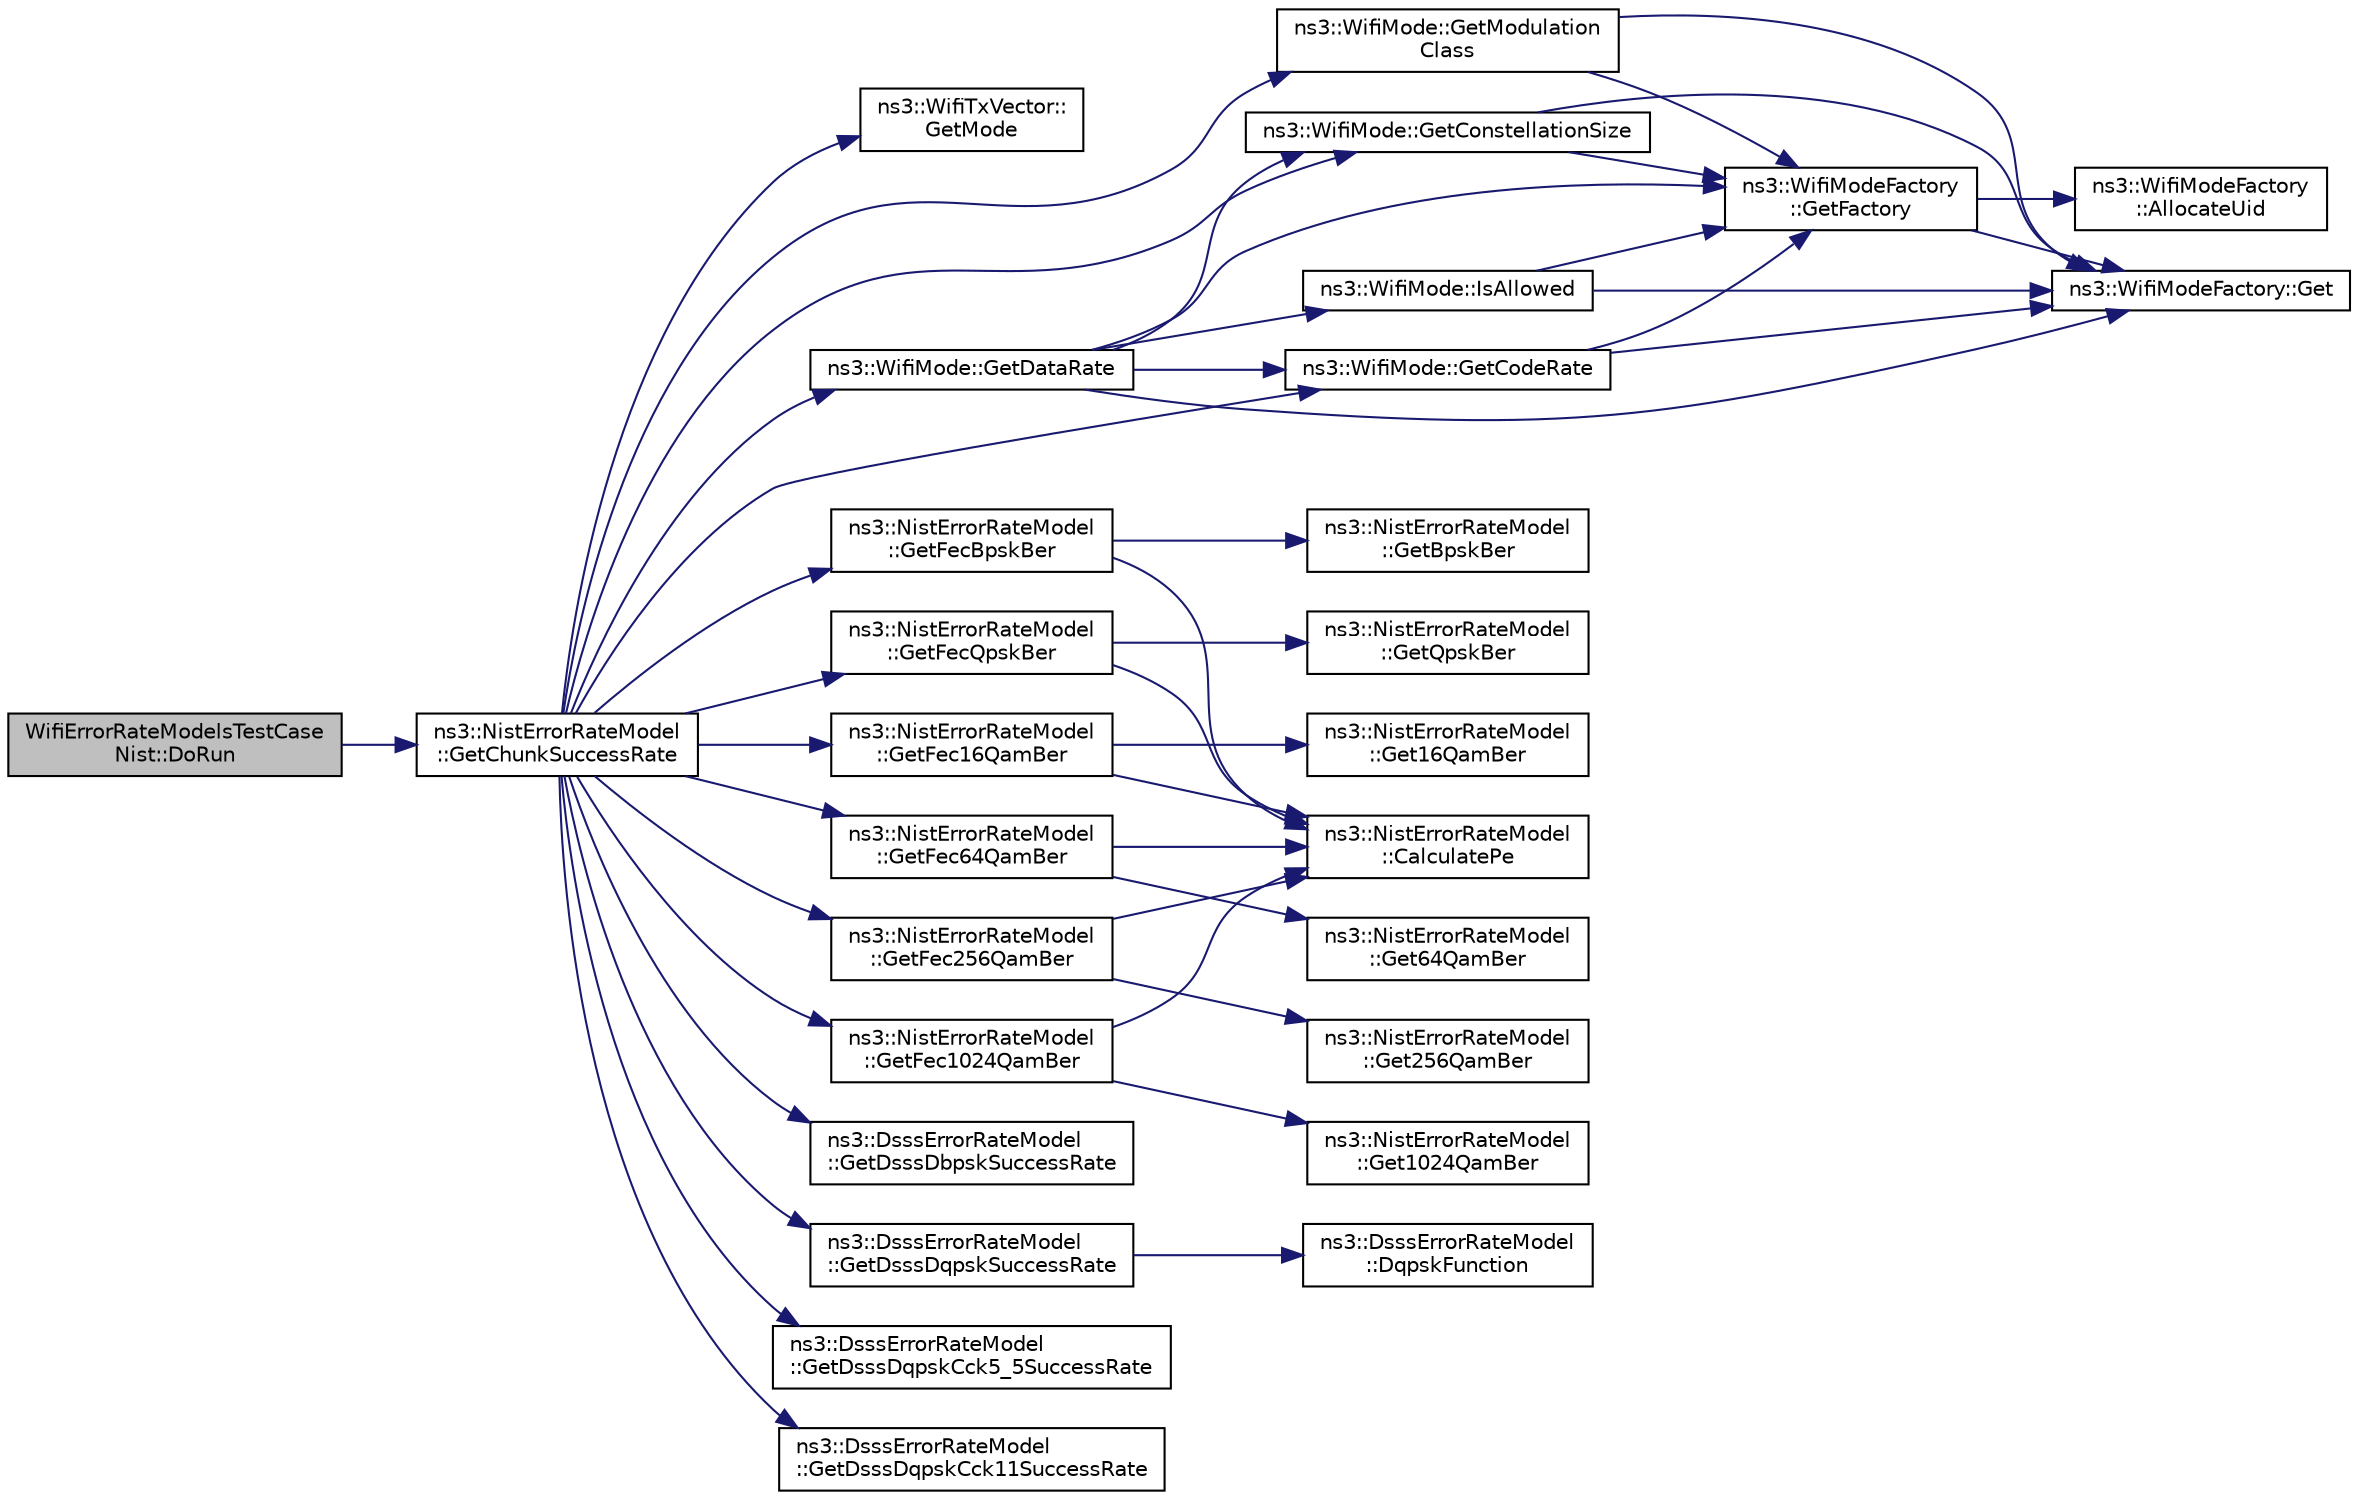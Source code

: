 digraph "WifiErrorRateModelsTestCaseNist::DoRun"
{
  edge [fontname="Helvetica",fontsize="10",labelfontname="Helvetica",labelfontsize="10"];
  node [fontname="Helvetica",fontsize="10",shape=record];
  rankdir="LR";
  Node1 [label="WifiErrorRateModelsTestCase\lNist::DoRun",height=0.2,width=0.4,color="black", fillcolor="grey75", style="filled", fontcolor="black"];
  Node1 -> Node2 [color="midnightblue",fontsize="10",style="solid"];
  Node2 [label="ns3::NistErrorRateModel\l::GetChunkSuccessRate",height=0.2,width=0.4,color="black", fillcolor="white", style="filled",URL="$da/d01/classns3_1_1NistErrorRateModel.html#a2316a2c287485d7cc81198c90b246bc0"];
  Node2 -> Node3 [color="midnightblue",fontsize="10",style="solid"];
  Node3 [label="ns3::WifiTxVector::\lGetMode",height=0.2,width=0.4,color="black", fillcolor="white", style="filled",URL="$d0/d58/classns3_1_1WifiTxVector.html#a497b1f11cad4b8b26251dfa07c9ad1d6"];
  Node2 -> Node4 [color="midnightblue",fontsize="10",style="solid"];
  Node4 [label="ns3::WifiMode::GetModulation\lClass",height=0.2,width=0.4,color="black", fillcolor="white", style="filled",URL="$d5/d56/classns3_1_1WifiMode.html#a7941cd2a0bc8d2ba68ba6a12c7e2c42a"];
  Node4 -> Node5 [color="midnightblue",fontsize="10",style="solid"];
  Node5 [label="ns3::WifiModeFactory\l::GetFactory",height=0.2,width=0.4,color="black", fillcolor="white", style="filled",URL="$d2/dcd/classns3_1_1WifiModeFactory.html#a9c6f695d733355dee8d74bd1709868fc"];
  Node5 -> Node6 [color="midnightblue",fontsize="10",style="solid"];
  Node6 [label="ns3::WifiModeFactory\l::AllocateUid",height=0.2,width=0.4,color="black", fillcolor="white", style="filled",URL="$d2/dcd/classns3_1_1WifiModeFactory.html#a89a9c38617bd3f7be4a8919ce9675996"];
  Node5 -> Node7 [color="midnightblue",fontsize="10",style="solid"];
  Node7 [label="ns3::WifiModeFactory::Get",height=0.2,width=0.4,color="black", fillcolor="white", style="filled",URL="$d2/dcd/classns3_1_1WifiModeFactory.html#a3086868810ff4347e31c63027726f544"];
  Node4 -> Node7 [color="midnightblue",fontsize="10",style="solid"];
  Node2 -> Node8 [color="midnightblue",fontsize="10",style="solid"];
  Node8 [label="ns3::WifiMode::GetConstellationSize",height=0.2,width=0.4,color="black", fillcolor="white", style="filled",URL="$d5/d56/classns3_1_1WifiMode.html#a28bbc436203fd3332da6cc61909af8f1"];
  Node8 -> Node5 [color="midnightblue",fontsize="10",style="solid"];
  Node8 -> Node7 [color="midnightblue",fontsize="10",style="solid"];
  Node2 -> Node9 [color="midnightblue",fontsize="10",style="solid"];
  Node9 [label="ns3::WifiMode::GetCodeRate",height=0.2,width=0.4,color="black", fillcolor="white", style="filled",URL="$d5/d56/classns3_1_1WifiMode.html#a41fcb1abd2aa488145f2f43ca9ba8e1d"];
  Node9 -> Node5 [color="midnightblue",fontsize="10",style="solid"];
  Node9 -> Node7 [color="midnightblue",fontsize="10",style="solid"];
  Node2 -> Node10 [color="midnightblue",fontsize="10",style="solid"];
  Node10 [label="ns3::NistErrorRateModel\l::GetFecBpskBer",height=0.2,width=0.4,color="black", fillcolor="white", style="filled",URL="$da/d01/classns3_1_1NistErrorRateModel.html#a556148c8f5751a3784e8f5c8d76cedfc"];
  Node10 -> Node11 [color="midnightblue",fontsize="10",style="solid"];
  Node11 [label="ns3::NistErrorRateModel\l::GetBpskBer",height=0.2,width=0.4,color="black", fillcolor="white", style="filled",URL="$da/d01/classns3_1_1NistErrorRateModel.html#a6a5bc0d428d735c1aec6ebaf6675bdfb"];
  Node10 -> Node12 [color="midnightblue",fontsize="10",style="solid"];
  Node12 [label="ns3::NistErrorRateModel\l::CalculatePe",height=0.2,width=0.4,color="black", fillcolor="white", style="filled",URL="$da/d01/classns3_1_1NistErrorRateModel.html#ad7f5de2eeb88e8e1289705d1fe610a13"];
  Node2 -> Node13 [color="midnightblue",fontsize="10",style="solid"];
  Node13 [label="ns3::NistErrorRateModel\l::GetFecQpskBer",height=0.2,width=0.4,color="black", fillcolor="white", style="filled",URL="$da/d01/classns3_1_1NistErrorRateModel.html#afbb3d9290227e060dffe73fb8bc959a9"];
  Node13 -> Node14 [color="midnightblue",fontsize="10",style="solid"];
  Node14 [label="ns3::NistErrorRateModel\l::GetQpskBer",height=0.2,width=0.4,color="black", fillcolor="white", style="filled",URL="$da/d01/classns3_1_1NistErrorRateModel.html#ae7c7e08da61267e108f92b33f05300cf"];
  Node13 -> Node12 [color="midnightblue",fontsize="10",style="solid"];
  Node2 -> Node15 [color="midnightblue",fontsize="10",style="solid"];
  Node15 [label="ns3::NistErrorRateModel\l::GetFec16QamBer",height=0.2,width=0.4,color="black", fillcolor="white", style="filled",URL="$da/d01/classns3_1_1NistErrorRateModel.html#a61f2f3fa2a7fd07ddeffb631ae6732cc"];
  Node15 -> Node16 [color="midnightblue",fontsize="10",style="solid"];
  Node16 [label="ns3::NistErrorRateModel\l::Get16QamBer",height=0.2,width=0.4,color="black", fillcolor="white", style="filled",URL="$da/d01/classns3_1_1NistErrorRateModel.html#ab6db7e685d32fa8172d61e1d80adaf64"];
  Node15 -> Node12 [color="midnightblue",fontsize="10",style="solid"];
  Node2 -> Node17 [color="midnightblue",fontsize="10",style="solid"];
  Node17 [label="ns3::NistErrorRateModel\l::GetFec64QamBer",height=0.2,width=0.4,color="black", fillcolor="white", style="filled",URL="$da/d01/classns3_1_1NistErrorRateModel.html#a4bb2f176c01cd6175475b5de245bdcea"];
  Node17 -> Node18 [color="midnightblue",fontsize="10",style="solid"];
  Node18 [label="ns3::NistErrorRateModel\l::Get64QamBer",height=0.2,width=0.4,color="black", fillcolor="white", style="filled",URL="$da/d01/classns3_1_1NistErrorRateModel.html#aafe1121a6ac81f5d8bfa95f0748bbeff"];
  Node17 -> Node12 [color="midnightblue",fontsize="10",style="solid"];
  Node2 -> Node19 [color="midnightblue",fontsize="10",style="solid"];
  Node19 [label="ns3::NistErrorRateModel\l::GetFec256QamBer",height=0.2,width=0.4,color="black", fillcolor="white", style="filled",URL="$da/d01/classns3_1_1NistErrorRateModel.html#aef4d82e4f8b0dc2e8a8e22afe259bbd6"];
  Node19 -> Node20 [color="midnightblue",fontsize="10",style="solid"];
  Node20 [label="ns3::NistErrorRateModel\l::Get256QamBer",height=0.2,width=0.4,color="black", fillcolor="white", style="filled",URL="$da/d01/classns3_1_1NistErrorRateModel.html#a86a8e9df225e8f332d1c30203cbd6034"];
  Node19 -> Node12 [color="midnightblue",fontsize="10",style="solid"];
  Node2 -> Node21 [color="midnightblue",fontsize="10",style="solid"];
  Node21 [label="ns3::NistErrorRateModel\l::GetFec1024QamBer",height=0.2,width=0.4,color="black", fillcolor="white", style="filled",URL="$da/d01/classns3_1_1NistErrorRateModel.html#ab995eadfb8b3f587c5976d0e91b20c68"];
  Node21 -> Node22 [color="midnightblue",fontsize="10",style="solid"];
  Node22 [label="ns3::NistErrorRateModel\l::Get1024QamBer",height=0.2,width=0.4,color="black", fillcolor="white", style="filled",URL="$da/d01/classns3_1_1NistErrorRateModel.html#aa4767dd8e74be017c6be9b2b56fa2835"];
  Node21 -> Node12 [color="midnightblue",fontsize="10",style="solid"];
  Node2 -> Node23 [color="midnightblue",fontsize="10",style="solid"];
  Node23 [label="ns3::WifiMode::GetDataRate",height=0.2,width=0.4,color="black", fillcolor="white", style="filled",URL="$d5/d56/classns3_1_1WifiMode.html#adcfbe150f69da720db23387f733b8a52"];
  Node23 -> Node5 [color="midnightblue",fontsize="10",style="solid"];
  Node23 -> Node7 [color="midnightblue",fontsize="10",style="solid"];
  Node23 -> Node8 [color="midnightblue",fontsize="10",style="solid"];
  Node23 -> Node9 [color="midnightblue",fontsize="10",style="solid"];
  Node23 -> Node24 [color="midnightblue",fontsize="10",style="solid"];
  Node24 [label="ns3::WifiMode::IsAllowed",height=0.2,width=0.4,color="black", fillcolor="white", style="filled",URL="$d5/d56/classns3_1_1WifiMode.html#a996eeb87ea67b483f0c1915780012e86"];
  Node24 -> Node5 [color="midnightblue",fontsize="10",style="solid"];
  Node24 -> Node7 [color="midnightblue",fontsize="10",style="solid"];
  Node2 -> Node25 [color="midnightblue",fontsize="10",style="solid"];
  Node25 [label="ns3::DsssErrorRateModel\l::GetDsssDbpskSuccessRate",height=0.2,width=0.4,color="black", fillcolor="white", style="filled",URL="$d1/d4a/classns3_1_1DsssErrorRateModel.html#a3c17f87b4f4c5f8adf8570c96f437fd5"];
  Node2 -> Node26 [color="midnightblue",fontsize="10",style="solid"];
  Node26 [label="ns3::DsssErrorRateModel\l::GetDsssDqpskSuccessRate",height=0.2,width=0.4,color="black", fillcolor="white", style="filled",URL="$d1/d4a/classns3_1_1DsssErrorRateModel.html#a40ce71636bd41030cfff29ccea38c588"];
  Node26 -> Node27 [color="midnightblue",fontsize="10",style="solid"];
  Node27 [label="ns3::DsssErrorRateModel\l::DqpskFunction",height=0.2,width=0.4,color="black", fillcolor="white", style="filled",URL="$d1/d4a/classns3_1_1DsssErrorRateModel.html#af92549280fdcedac6d4cc697e0992321"];
  Node2 -> Node28 [color="midnightblue",fontsize="10",style="solid"];
  Node28 [label="ns3::DsssErrorRateModel\l::GetDsssDqpskCck5_5SuccessRate",height=0.2,width=0.4,color="black", fillcolor="white", style="filled",URL="$d1/d4a/classns3_1_1DsssErrorRateModel.html#a1ec2c9a616b90b2b72871ea48d7d6fb8"];
  Node2 -> Node29 [color="midnightblue",fontsize="10",style="solid"];
  Node29 [label="ns3::DsssErrorRateModel\l::GetDsssDqpskCck11SuccessRate",height=0.2,width=0.4,color="black", fillcolor="white", style="filled",URL="$d1/d4a/classns3_1_1DsssErrorRateModel.html#acce1c4e4eb5b4df017a302b66ec230be"];
}
